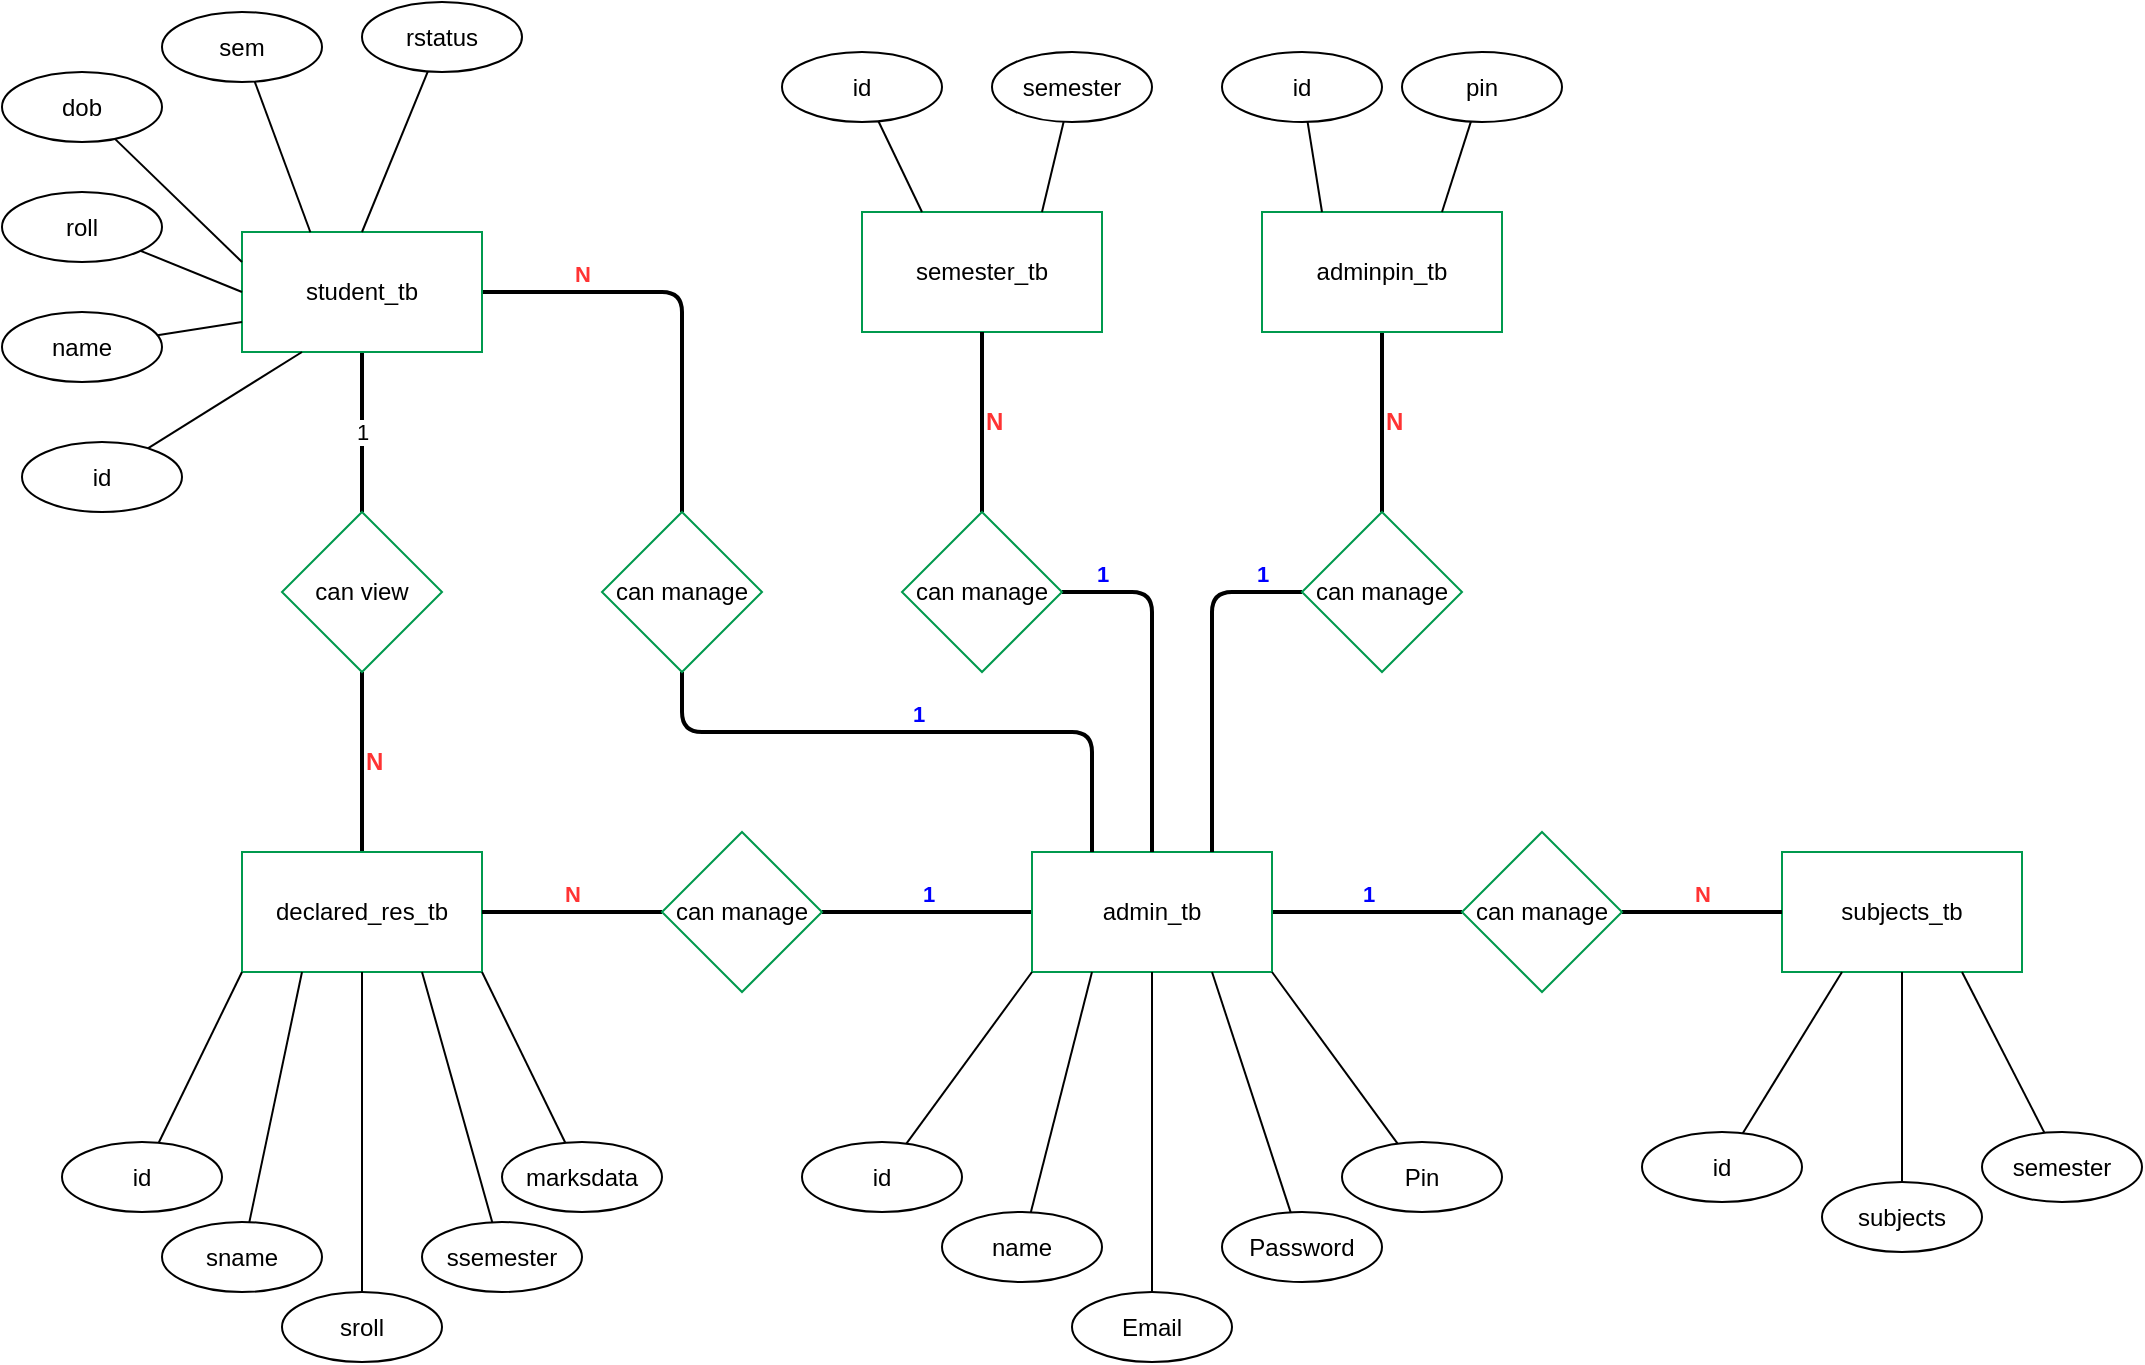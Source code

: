 <mxfile version="14.4.3" type="device"><diagram id="CkCwStUL3wC-xuJ8jk1a" name="Page-1"><mxGraphModel dx="2031" dy="1231" grid="1" gridSize="10" guides="1" tooltips="1" connect="1" arrows="1" fold="1" page="1" pageScale="1" pageWidth="1169" pageHeight="827" math="0" shadow="0"><root><mxCell id="0"/><mxCell id="1" parent="0"/><mxCell id="t6gP1UlqbMnWfWn1AJkl-1" value="subjects_tb" style="rounded=0;whiteSpace=wrap;html=1;strokeColor=#00994D;" vertex="1" parent="1"><mxGeometry x="940" y="475" width="120" height="60" as="geometry"/></mxCell><mxCell id="t6gP1UlqbMnWfWn1AJkl-80" value="N" style="edgeStyle=none;orthogonalLoop=1;jettySize=auto;html=1;entryX=0.5;entryY=0;entryDx=0;entryDy=0;endArrow=none;endFill=0;strokeWidth=2;rounded=1;labelPosition=right;verticalLabelPosition=middle;align=left;verticalAlign=middle;fontColor=#FF3333;fontSize=12;fontStyle=1" edge="1" parent="1" source="t6gP1UlqbMnWfWn1AJkl-3" target="t6gP1UlqbMnWfWn1AJkl-18"><mxGeometry relative="1" as="geometry"/></mxCell><mxCell id="t6gP1UlqbMnWfWn1AJkl-3" value="adminpin_tb" style="rounded=0;whiteSpace=wrap;html=1;strokeColor=#00994D;" vertex="1" parent="1"><mxGeometry x="680" y="155" width="120" height="60" as="geometry"/></mxCell><mxCell id="t6gP1UlqbMnWfWn1AJkl-60" value="1" style="edgeStyle=none;orthogonalLoop=1;jettySize=auto;html=1;entryX=1;entryY=0.5;entryDx=0;entryDy=0;endArrow=none;endFill=0;strokeWidth=2;rounded=1;labelPosition=center;verticalLabelPosition=top;align=center;verticalAlign=bottom;fontColor=#0000FF;fontStyle=1" edge="1" parent="1" source="t6gP1UlqbMnWfWn1AJkl-4" target="t6gP1UlqbMnWfWn1AJkl-9"><mxGeometry relative="1" as="geometry"/></mxCell><mxCell id="t6gP1UlqbMnWfWn1AJkl-67" value="1" style="edgeStyle=none;orthogonalLoop=1;jettySize=auto;html=1;entryX=0;entryY=0.5;entryDx=0;entryDy=0;endArrow=none;endFill=0;strokeWidth=2;rounded=1;labelPosition=center;verticalLabelPosition=top;align=center;verticalAlign=bottom;fontColor=#0000FF;fontStyle=1" edge="1" parent="1" source="t6gP1UlqbMnWfWn1AJkl-4" target="t6gP1UlqbMnWfWn1AJkl-10"><mxGeometry relative="1" as="geometry"/></mxCell><mxCell id="t6gP1UlqbMnWfWn1AJkl-4" value="admin_tb" style="rounded=0;whiteSpace=wrap;html=1;strokeColor=#00994D;" vertex="1" parent="1"><mxGeometry x="565" y="475" width="120" height="60" as="geometry"/></mxCell><mxCell id="t6gP1UlqbMnWfWn1AJkl-5" value="semester_tb" style="rounded=0;whiteSpace=wrap;html=1;strokeColor=#00994D;" vertex="1" parent="1"><mxGeometry x="480" y="155" width="120" height="60" as="geometry"/></mxCell><mxCell id="t6gP1UlqbMnWfWn1AJkl-83" value="1" style="edgeStyle=orthogonalEdgeStyle;orthogonalLoop=1;jettySize=auto;html=1;entryX=0.5;entryY=0;entryDx=0;entryDy=0;endArrow=none;endFill=0;strokeWidth=2;rounded=1;" edge="1" parent="1" source="t6gP1UlqbMnWfWn1AJkl-6" target="t6gP1UlqbMnWfWn1AJkl-7"><mxGeometry relative="1" as="geometry"/></mxCell><mxCell id="t6gP1UlqbMnWfWn1AJkl-97" value="N" style="edgeStyle=orthogonalEdgeStyle;orthogonalLoop=1;jettySize=auto;html=1;entryX=0.5;entryY=0;entryDx=0;entryDy=0;endArrow=none;endFill=0;strokeWidth=2;rounded=1;labelPosition=center;verticalLabelPosition=top;align=center;verticalAlign=bottom;fontStyle=1;fontColor=#FF3333;" edge="1" parent="1" source="t6gP1UlqbMnWfWn1AJkl-6" target="t6gP1UlqbMnWfWn1AJkl-23"><mxGeometry x="-0.524" relative="1" as="geometry"><mxPoint as="offset"/></mxGeometry></mxCell><mxCell id="t6gP1UlqbMnWfWn1AJkl-6" value="student_tb" style="rounded=0;whiteSpace=wrap;html=1;strokeColor=#00994D;" vertex="1" parent="1"><mxGeometry x="170" y="165" width="120" height="60" as="geometry"/></mxCell><mxCell id="t6gP1UlqbMnWfWn1AJkl-84" value="N" style="edgeStyle=orthogonalEdgeStyle;orthogonalLoop=1;jettySize=auto;html=1;entryX=0.5;entryY=0;entryDx=0;entryDy=0;endArrow=none;endFill=0;strokeWidth=2;rounded=1;labelPosition=right;verticalLabelPosition=middle;align=left;verticalAlign=middle;fontColor=#FF3333;fontSize=12;fontStyle=1" edge="1" parent="1" source="t6gP1UlqbMnWfWn1AJkl-7" target="t6gP1UlqbMnWfWn1AJkl-8"><mxGeometry relative="1" as="geometry"/></mxCell><mxCell id="t6gP1UlqbMnWfWn1AJkl-7" value="can view" style="rhombus;whiteSpace=wrap;html=1;strokeColor=#00994D;" vertex="1" parent="1"><mxGeometry x="190" y="305" width="80" height="80" as="geometry"/></mxCell><mxCell id="t6gP1UlqbMnWfWn1AJkl-8" value="declared_res_tb" style="rounded=0;whiteSpace=wrap;html=1;strokeColor=#00994D;" vertex="1" parent="1"><mxGeometry x="170" y="475" width="120" height="60" as="geometry"/></mxCell><mxCell id="t6gP1UlqbMnWfWn1AJkl-59" value="N" style="edgeStyle=none;orthogonalLoop=1;jettySize=auto;html=1;entryX=1;entryY=0.5;entryDx=0;entryDy=0;endArrow=none;endFill=0;strokeWidth=2;rounded=1;labelPosition=center;verticalLabelPosition=top;align=center;verticalAlign=bottom;fontStyle=1;fontColor=#FF3333;" edge="1" parent="1" source="t6gP1UlqbMnWfWn1AJkl-9" target="t6gP1UlqbMnWfWn1AJkl-8"><mxGeometry relative="1" as="geometry"/></mxCell><mxCell id="t6gP1UlqbMnWfWn1AJkl-9" value="can manage" style="rhombus;whiteSpace=wrap;html=1;strokeColor=#00994D;" vertex="1" parent="1"><mxGeometry x="380" y="465" width="80" height="80" as="geometry"/></mxCell><mxCell id="t6gP1UlqbMnWfWn1AJkl-68" value="N" style="edgeStyle=none;orthogonalLoop=1;jettySize=auto;html=1;entryX=0;entryY=0.5;entryDx=0;entryDy=0;endArrow=none;endFill=0;strokeWidth=2;rounded=1;labelPosition=center;verticalLabelPosition=top;align=center;verticalAlign=bottom;fontStyle=1;fontColor=#FF3333;" edge="1" parent="1" source="t6gP1UlqbMnWfWn1AJkl-10" target="t6gP1UlqbMnWfWn1AJkl-1"><mxGeometry relative="1" as="geometry"/></mxCell><mxCell id="t6gP1UlqbMnWfWn1AJkl-10" value="can manage" style="rhombus;whiteSpace=wrap;html=1;strokeColor=#00994D;" vertex="1" parent="1"><mxGeometry x="780" y="465" width="80" height="80" as="geometry"/></mxCell><mxCell id="t6gP1UlqbMnWfWn1AJkl-66" value="N" style="edgeStyle=none;orthogonalLoop=1;jettySize=auto;html=1;entryX=0.5;entryY=1;entryDx=0;entryDy=0;endArrow=none;endFill=0;strokeWidth=2;rounded=1;labelPosition=right;verticalLabelPosition=middle;align=left;verticalAlign=middle;fontColor=#FF3333;fontSize=12;fontStyle=1" edge="1" parent="1" source="t6gP1UlqbMnWfWn1AJkl-11" target="t6gP1UlqbMnWfWn1AJkl-5"><mxGeometry relative="1" as="geometry"><Array as="points"><mxPoint x="540" y="255"/></Array></mxGeometry></mxCell><mxCell id="t6gP1UlqbMnWfWn1AJkl-99" value="1" style="edgeStyle=orthogonalEdgeStyle;rounded=1;orthogonalLoop=1;jettySize=auto;html=1;entryX=0.5;entryY=0;entryDx=0;entryDy=0;endArrow=none;endFill=0;strokeWidth=2;labelPosition=center;verticalLabelPosition=top;align=center;verticalAlign=bottom;fontColor=#0000FF;fontStyle=1" edge="1" parent="1" source="t6gP1UlqbMnWfWn1AJkl-11" target="t6gP1UlqbMnWfWn1AJkl-4"><mxGeometry x="-0.771" relative="1" as="geometry"><Array as="points"><mxPoint x="625" y="345"/></Array><mxPoint as="offset"/></mxGeometry></mxCell><mxCell id="t6gP1UlqbMnWfWn1AJkl-11" value="can manage" style="rhombus;whiteSpace=wrap;html=1;strokeColor=#00994D;" vertex="1" parent="1"><mxGeometry x="500" y="305" width="80" height="80" as="geometry"/></mxCell><mxCell id="t6gP1UlqbMnWfWn1AJkl-81" value="1" style="edgeStyle=orthogonalEdgeStyle;orthogonalLoop=1;jettySize=auto;html=1;entryX=0.75;entryY=0;entryDx=0;entryDy=0;endArrow=none;endFill=0;strokeWidth=2;rounded=1;labelPosition=center;verticalLabelPosition=top;align=center;verticalAlign=bottom;fontColor=#0000FF;fontStyle=1" edge="1" parent="1" source="t6gP1UlqbMnWfWn1AJkl-18" target="t6gP1UlqbMnWfWn1AJkl-4"><mxGeometry x="-0.771" relative="1" as="geometry"><Array as="points"><mxPoint x="655" y="345"/></Array><mxPoint as="offset"/></mxGeometry></mxCell><mxCell id="t6gP1UlqbMnWfWn1AJkl-18" value="can manage" style="rhombus;whiteSpace=wrap;html=1;strokeColor=#00994D;" vertex="1" parent="1"><mxGeometry x="700" y="305" width="80" height="80" as="geometry"/></mxCell><mxCell id="t6gP1UlqbMnWfWn1AJkl-98" value="1" style="edgeStyle=orthogonalEdgeStyle;orthogonalLoop=1;jettySize=auto;html=1;entryX=0.25;entryY=0;entryDx=0;entryDy=0;endArrow=none;endFill=0;strokeWidth=2;rounded=1;labelPosition=center;verticalLabelPosition=top;align=center;verticalAlign=bottom;fontColor=#0000FF;fontStyle=1" edge="1" parent="1" source="t6gP1UlqbMnWfWn1AJkl-23" target="t6gP1UlqbMnWfWn1AJkl-4"><mxGeometry relative="1" as="geometry"><Array as="points"><mxPoint x="390" y="415"/><mxPoint x="595" y="415"/></Array></mxGeometry></mxCell><mxCell id="t6gP1UlqbMnWfWn1AJkl-23" value="can manage" style="rhombus;whiteSpace=wrap;html=1;strokeColor=#00994D;" vertex="1" parent="1"><mxGeometry x="350" y="305" width="80" height="80" as="geometry"/></mxCell><mxCell id="t6gP1UlqbMnWfWn1AJkl-45" style="rounded=0;orthogonalLoop=1;jettySize=auto;html=1;entryX=0;entryY=1;entryDx=0;entryDy=0;endArrow=none;endFill=0;" edge="1" parent="1" source="t6gP1UlqbMnWfWn1AJkl-28" target="t6gP1UlqbMnWfWn1AJkl-4"><mxGeometry relative="1" as="geometry"/></mxCell><mxCell id="t6gP1UlqbMnWfWn1AJkl-28" value="id" style="ellipse;whiteSpace=wrap;html=1;" vertex="1" parent="1"><mxGeometry x="450" y="620" width="80" height="35" as="geometry"/></mxCell><mxCell id="t6gP1UlqbMnWfWn1AJkl-44" style="rounded=0;orthogonalLoop=1;jettySize=auto;html=1;entryX=0.25;entryY=1;entryDx=0;entryDy=0;endArrow=none;endFill=0;" edge="1" parent="1" source="t6gP1UlqbMnWfWn1AJkl-37" target="t6gP1UlqbMnWfWn1AJkl-4"><mxGeometry relative="1" as="geometry"/></mxCell><mxCell id="t6gP1UlqbMnWfWn1AJkl-37" value="name&lt;span style=&quot;color: rgba(0 , 0 , 0 , 0) ; font-family: monospace ; font-size: 0px&quot;&gt;%3CmxGraphModel%3E%3Croot%3E%3CmxCell%20id%3D%220%22%2F%3E%3CmxCell%20id%3D%221%22%20parent%3D%220%22%2F%3E%3CmxCell%20id%3D%222%22%20value%3D%22id%22%20style%3D%22ellipse%3BwhiteSpace%3Dwrap%3Bhtml%3D1%3B%22%20vertex%3D%221%22%20parent%3D%221%22%3E%3CmxGeometry%20x%3D%22410%22%20y%3D%22585%22%20width%3D%2280%22%20height%3D%2235%22%20as%3D%22geometry%22%2F%3E%3C%2FmxCell%3E%3C%2Froot%3E%3C%2FmxGraphModel%3E&lt;/span&gt;" style="ellipse;whiteSpace=wrap;html=1;" vertex="1" parent="1"><mxGeometry x="520" y="655" width="80" height="35" as="geometry"/></mxCell><mxCell id="t6gP1UlqbMnWfWn1AJkl-42" style="rounded=0;orthogonalLoop=1;jettySize=auto;html=1;entryX=0.5;entryY=1;entryDx=0;entryDy=0;endArrow=none;endFill=0;" edge="1" parent="1" source="t6gP1UlqbMnWfWn1AJkl-38" target="t6gP1UlqbMnWfWn1AJkl-4"><mxGeometry relative="1" as="geometry"/></mxCell><mxCell id="t6gP1UlqbMnWfWn1AJkl-38" value="Email" style="ellipse;whiteSpace=wrap;html=1;" vertex="1" parent="1"><mxGeometry x="585" y="695" width="80" height="35" as="geometry"/></mxCell><mxCell id="t6gP1UlqbMnWfWn1AJkl-43" style="rounded=0;orthogonalLoop=1;jettySize=auto;html=1;entryX=0.75;entryY=1;entryDx=0;entryDy=0;endArrow=none;endFill=0;" edge="1" parent="1" source="t6gP1UlqbMnWfWn1AJkl-39" target="t6gP1UlqbMnWfWn1AJkl-4"><mxGeometry relative="1" as="geometry"/></mxCell><mxCell id="t6gP1UlqbMnWfWn1AJkl-39" value="Password" style="ellipse;whiteSpace=wrap;html=1;" vertex="1" parent="1"><mxGeometry x="660" y="655" width="80" height="35" as="geometry"/></mxCell><mxCell id="t6gP1UlqbMnWfWn1AJkl-46" style="rounded=0;orthogonalLoop=1;jettySize=auto;html=1;entryX=1;entryY=1;entryDx=0;entryDy=0;endArrow=none;endFill=0;" edge="1" parent="1" source="t6gP1UlqbMnWfWn1AJkl-40" target="t6gP1UlqbMnWfWn1AJkl-4"><mxGeometry relative="1" as="geometry"/></mxCell><mxCell id="t6gP1UlqbMnWfWn1AJkl-40" value="Pin" style="ellipse;whiteSpace=wrap;html=1;" vertex="1" parent="1"><mxGeometry x="720" y="620" width="80" height="35" as="geometry"/></mxCell><mxCell id="t6gP1UlqbMnWfWn1AJkl-55" style="edgeStyle=none;rounded=0;orthogonalLoop=1;jettySize=auto;html=1;entryX=0;entryY=1;entryDx=0;entryDy=0;endArrow=none;endFill=0;" edge="1" parent="1" source="t6gP1UlqbMnWfWn1AJkl-48" target="t6gP1UlqbMnWfWn1AJkl-8"><mxGeometry relative="1" as="geometry"/></mxCell><mxCell id="t6gP1UlqbMnWfWn1AJkl-48" value="id" style="ellipse;whiteSpace=wrap;html=1;" vertex="1" parent="1"><mxGeometry x="80" y="620" width="80" height="35" as="geometry"/></mxCell><mxCell id="t6gP1UlqbMnWfWn1AJkl-57" style="edgeStyle=none;rounded=0;orthogonalLoop=1;jettySize=auto;html=1;entryX=0.25;entryY=1;entryDx=0;entryDy=0;endArrow=none;endFill=0;" edge="1" parent="1" source="t6gP1UlqbMnWfWn1AJkl-49" target="t6gP1UlqbMnWfWn1AJkl-8"><mxGeometry relative="1" as="geometry"/></mxCell><mxCell id="t6gP1UlqbMnWfWn1AJkl-49" value="sname" style="ellipse;whiteSpace=wrap;html=1;" vertex="1" parent="1"><mxGeometry x="130" y="660" width="80" height="35" as="geometry"/></mxCell><mxCell id="t6gP1UlqbMnWfWn1AJkl-54" style="edgeStyle=none;rounded=0;orthogonalLoop=1;jettySize=auto;html=1;entryX=0.5;entryY=1;entryDx=0;entryDy=0;endArrow=none;endFill=0;" edge="1" parent="1" source="t6gP1UlqbMnWfWn1AJkl-51" target="t6gP1UlqbMnWfWn1AJkl-8"><mxGeometry relative="1" as="geometry"/></mxCell><mxCell id="t6gP1UlqbMnWfWn1AJkl-51" value="sroll" style="ellipse;whiteSpace=wrap;html=1;" vertex="1" parent="1"><mxGeometry x="190" y="695" width="80" height="35" as="geometry"/></mxCell><mxCell id="t6gP1UlqbMnWfWn1AJkl-58" style="edgeStyle=none;rounded=0;orthogonalLoop=1;jettySize=auto;html=1;entryX=0.75;entryY=1;entryDx=0;entryDy=0;endArrow=none;endFill=0;" edge="1" parent="1" source="t6gP1UlqbMnWfWn1AJkl-52" target="t6gP1UlqbMnWfWn1AJkl-8"><mxGeometry relative="1" as="geometry"/></mxCell><mxCell id="t6gP1UlqbMnWfWn1AJkl-52" value="ssemester" style="ellipse;whiteSpace=wrap;html=1;" vertex="1" parent="1"><mxGeometry x="260" y="660" width="80" height="35" as="geometry"/></mxCell><mxCell id="t6gP1UlqbMnWfWn1AJkl-56" style="edgeStyle=none;rounded=0;orthogonalLoop=1;jettySize=auto;html=1;entryX=1;entryY=1;entryDx=0;entryDy=0;endArrow=none;endFill=0;" edge="1" parent="1" source="t6gP1UlqbMnWfWn1AJkl-53" target="t6gP1UlqbMnWfWn1AJkl-8"><mxGeometry relative="1" as="geometry"/></mxCell><mxCell id="t6gP1UlqbMnWfWn1AJkl-53" value="marksdata" style="ellipse;whiteSpace=wrap;html=1;" vertex="1" parent="1"><mxGeometry x="300" y="620" width="80" height="35" as="geometry"/></mxCell><mxCell id="t6gP1UlqbMnWfWn1AJkl-65" style="edgeStyle=none;rounded=0;orthogonalLoop=1;jettySize=auto;html=1;entryX=0.25;entryY=0;entryDx=0;entryDy=0;endArrow=none;endFill=0;" edge="1" parent="1" source="t6gP1UlqbMnWfWn1AJkl-62" target="t6gP1UlqbMnWfWn1AJkl-5"><mxGeometry relative="1" as="geometry"/></mxCell><mxCell id="t6gP1UlqbMnWfWn1AJkl-62" value="id" style="ellipse;whiteSpace=wrap;html=1;" vertex="1" parent="1"><mxGeometry x="440" y="75" width="80" height="35" as="geometry"/></mxCell><mxCell id="t6gP1UlqbMnWfWn1AJkl-64" style="edgeStyle=none;rounded=0;orthogonalLoop=1;jettySize=auto;html=1;entryX=0.75;entryY=0;entryDx=0;entryDy=0;endArrow=none;endFill=0;" edge="1" parent="1" source="t6gP1UlqbMnWfWn1AJkl-63" target="t6gP1UlqbMnWfWn1AJkl-5"><mxGeometry relative="1" as="geometry"/></mxCell><mxCell id="t6gP1UlqbMnWfWn1AJkl-63" value="semester" style="ellipse;whiteSpace=wrap;html=1;" vertex="1" parent="1"><mxGeometry x="545" y="75" width="80" height="35" as="geometry"/></mxCell><mxCell id="t6gP1UlqbMnWfWn1AJkl-73" style="edgeStyle=none;rounded=0;orthogonalLoop=1;jettySize=auto;html=1;entryX=0.25;entryY=1;entryDx=0;entryDy=0;endArrow=none;endFill=0;" edge="1" parent="1" source="t6gP1UlqbMnWfWn1AJkl-69" target="t6gP1UlqbMnWfWn1AJkl-1"><mxGeometry relative="1" as="geometry"/></mxCell><mxCell id="t6gP1UlqbMnWfWn1AJkl-69" value="id" style="ellipse;whiteSpace=wrap;html=1;" vertex="1" parent="1"><mxGeometry x="870" y="615" width="80" height="35" as="geometry"/></mxCell><mxCell id="t6gP1UlqbMnWfWn1AJkl-74" style="edgeStyle=none;rounded=0;orthogonalLoop=1;jettySize=auto;html=1;entryX=0.5;entryY=1;entryDx=0;entryDy=0;endArrow=none;endFill=0;" edge="1" parent="1" source="t6gP1UlqbMnWfWn1AJkl-70" target="t6gP1UlqbMnWfWn1AJkl-1"><mxGeometry relative="1" as="geometry"/></mxCell><mxCell id="t6gP1UlqbMnWfWn1AJkl-70" value="subjects" style="ellipse;whiteSpace=wrap;html=1;" vertex="1" parent="1"><mxGeometry x="960" y="640" width="80" height="35" as="geometry"/></mxCell><mxCell id="t6gP1UlqbMnWfWn1AJkl-75" style="edgeStyle=none;rounded=0;orthogonalLoop=1;jettySize=auto;html=1;entryX=0.75;entryY=1;entryDx=0;entryDy=0;endArrow=none;endFill=0;" edge="1" parent="1" source="t6gP1UlqbMnWfWn1AJkl-71" target="t6gP1UlqbMnWfWn1AJkl-1"><mxGeometry relative="1" as="geometry"/></mxCell><mxCell id="t6gP1UlqbMnWfWn1AJkl-71" value="semester" style="ellipse;whiteSpace=wrap;html=1;" vertex="1" parent="1"><mxGeometry x="1040" y="615" width="80" height="35" as="geometry"/></mxCell><mxCell id="t6gP1UlqbMnWfWn1AJkl-78" style="edgeStyle=none;rounded=0;orthogonalLoop=1;jettySize=auto;html=1;entryX=0.75;entryY=0;entryDx=0;entryDy=0;endArrow=none;endFill=0;" edge="1" parent="1" source="t6gP1UlqbMnWfWn1AJkl-76" target="t6gP1UlqbMnWfWn1AJkl-3"><mxGeometry relative="1" as="geometry"/></mxCell><mxCell id="t6gP1UlqbMnWfWn1AJkl-76" value="pin" style="ellipse;whiteSpace=wrap;html=1;" vertex="1" parent="1"><mxGeometry x="750" y="75" width="80" height="35" as="geometry"/></mxCell><mxCell id="t6gP1UlqbMnWfWn1AJkl-79" style="edgeStyle=none;rounded=0;orthogonalLoop=1;jettySize=auto;html=1;entryX=0.25;entryY=0;entryDx=0;entryDy=0;endArrow=none;endFill=0;" edge="1" parent="1" source="t6gP1UlqbMnWfWn1AJkl-77" target="t6gP1UlqbMnWfWn1AJkl-3"><mxGeometry relative="1" as="geometry"/></mxCell><mxCell id="t6gP1UlqbMnWfWn1AJkl-77" value="id" style="ellipse;whiteSpace=wrap;html=1;" vertex="1" parent="1"><mxGeometry x="660" y="75" width="80" height="35" as="geometry"/></mxCell><mxCell id="t6gP1UlqbMnWfWn1AJkl-92" style="edgeStyle=none;rounded=0;orthogonalLoop=1;jettySize=auto;html=1;entryX=0;entryY=0.75;entryDx=0;entryDy=0;endArrow=none;endFill=0;" edge="1" parent="1" source="t6gP1UlqbMnWfWn1AJkl-85" target="t6gP1UlqbMnWfWn1AJkl-6"><mxGeometry relative="1" as="geometry"/></mxCell><mxCell id="t6gP1UlqbMnWfWn1AJkl-85" value="name" style="ellipse;whiteSpace=wrap;html=1;" vertex="1" parent="1"><mxGeometry x="50" y="205" width="80" height="35" as="geometry"/></mxCell><mxCell id="t6gP1UlqbMnWfWn1AJkl-93" style="edgeStyle=none;rounded=0;orthogonalLoop=1;jettySize=auto;html=1;entryX=0;entryY=0.5;entryDx=0;entryDy=0;endArrow=none;endFill=0;" edge="1" parent="1" source="t6gP1UlqbMnWfWn1AJkl-86" target="t6gP1UlqbMnWfWn1AJkl-6"><mxGeometry relative="1" as="geometry"/></mxCell><mxCell id="t6gP1UlqbMnWfWn1AJkl-86" value="roll" style="ellipse;whiteSpace=wrap;html=1;" vertex="1" parent="1"><mxGeometry x="50" y="145" width="80" height="35" as="geometry"/></mxCell><mxCell id="t6gP1UlqbMnWfWn1AJkl-95" style="edgeStyle=none;rounded=0;orthogonalLoop=1;jettySize=auto;html=1;entryX=0.285;entryY=0.002;entryDx=0;entryDy=0;entryPerimeter=0;endArrow=none;endFill=0;" edge="1" parent="1" source="t6gP1UlqbMnWfWn1AJkl-87" target="t6gP1UlqbMnWfWn1AJkl-6"><mxGeometry relative="1" as="geometry"/></mxCell><mxCell id="t6gP1UlqbMnWfWn1AJkl-87" value="sem" style="ellipse;whiteSpace=wrap;html=1;" vertex="1" parent="1"><mxGeometry x="130" y="55" width="80" height="35" as="geometry"/></mxCell><mxCell id="t6gP1UlqbMnWfWn1AJkl-96" style="edgeStyle=none;rounded=0;orthogonalLoop=1;jettySize=auto;html=1;entryX=0.5;entryY=0;entryDx=0;entryDy=0;endArrow=none;endFill=0;" edge="1" parent="1" source="t6gP1UlqbMnWfWn1AJkl-88" target="t6gP1UlqbMnWfWn1AJkl-6"><mxGeometry relative="1" as="geometry"/></mxCell><mxCell id="t6gP1UlqbMnWfWn1AJkl-88" value="rstatus" style="ellipse;whiteSpace=wrap;html=1;" vertex="1" parent="1"><mxGeometry x="230" y="50" width="80" height="35" as="geometry"/></mxCell><mxCell id="t6gP1UlqbMnWfWn1AJkl-91" style="rounded=0;orthogonalLoop=1;jettySize=auto;html=1;entryX=0.25;entryY=1;entryDx=0;entryDy=0;endArrow=none;endFill=0;" edge="1" parent="1" source="t6gP1UlqbMnWfWn1AJkl-89" target="t6gP1UlqbMnWfWn1AJkl-6"><mxGeometry relative="1" as="geometry"/></mxCell><mxCell id="t6gP1UlqbMnWfWn1AJkl-89" value="id" style="ellipse;whiteSpace=wrap;html=1;" vertex="1" parent="1"><mxGeometry x="60" y="270" width="80" height="35" as="geometry"/></mxCell><mxCell id="t6gP1UlqbMnWfWn1AJkl-94" style="edgeStyle=none;rounded=0;orthogonalLoop=1;jettySize=auto;html=1;entryX=0;entryY=0.25;entryDx=0;entryDy=0;endArrow=none;endFill=0;" edge="1" parent="1" source="t6gP1UlqbMnWfWn1AJkl-90" target="t6gP1UlqbMnWfWn1AJkl-6"><mxGeometry relative="1" as="geometry"/></mxCell><mxCell id="t6gP1UlqbMnWfWn1AJkl-90" value="dob" style="ellipse;whiteSpace=wrap;html=1;" vertex="1" parent="1"><mxGeometry x="50" y="85" width="80" height="35" as="geometry"/></mxCell></root></mxGraphModel></diagram></mxfile>
